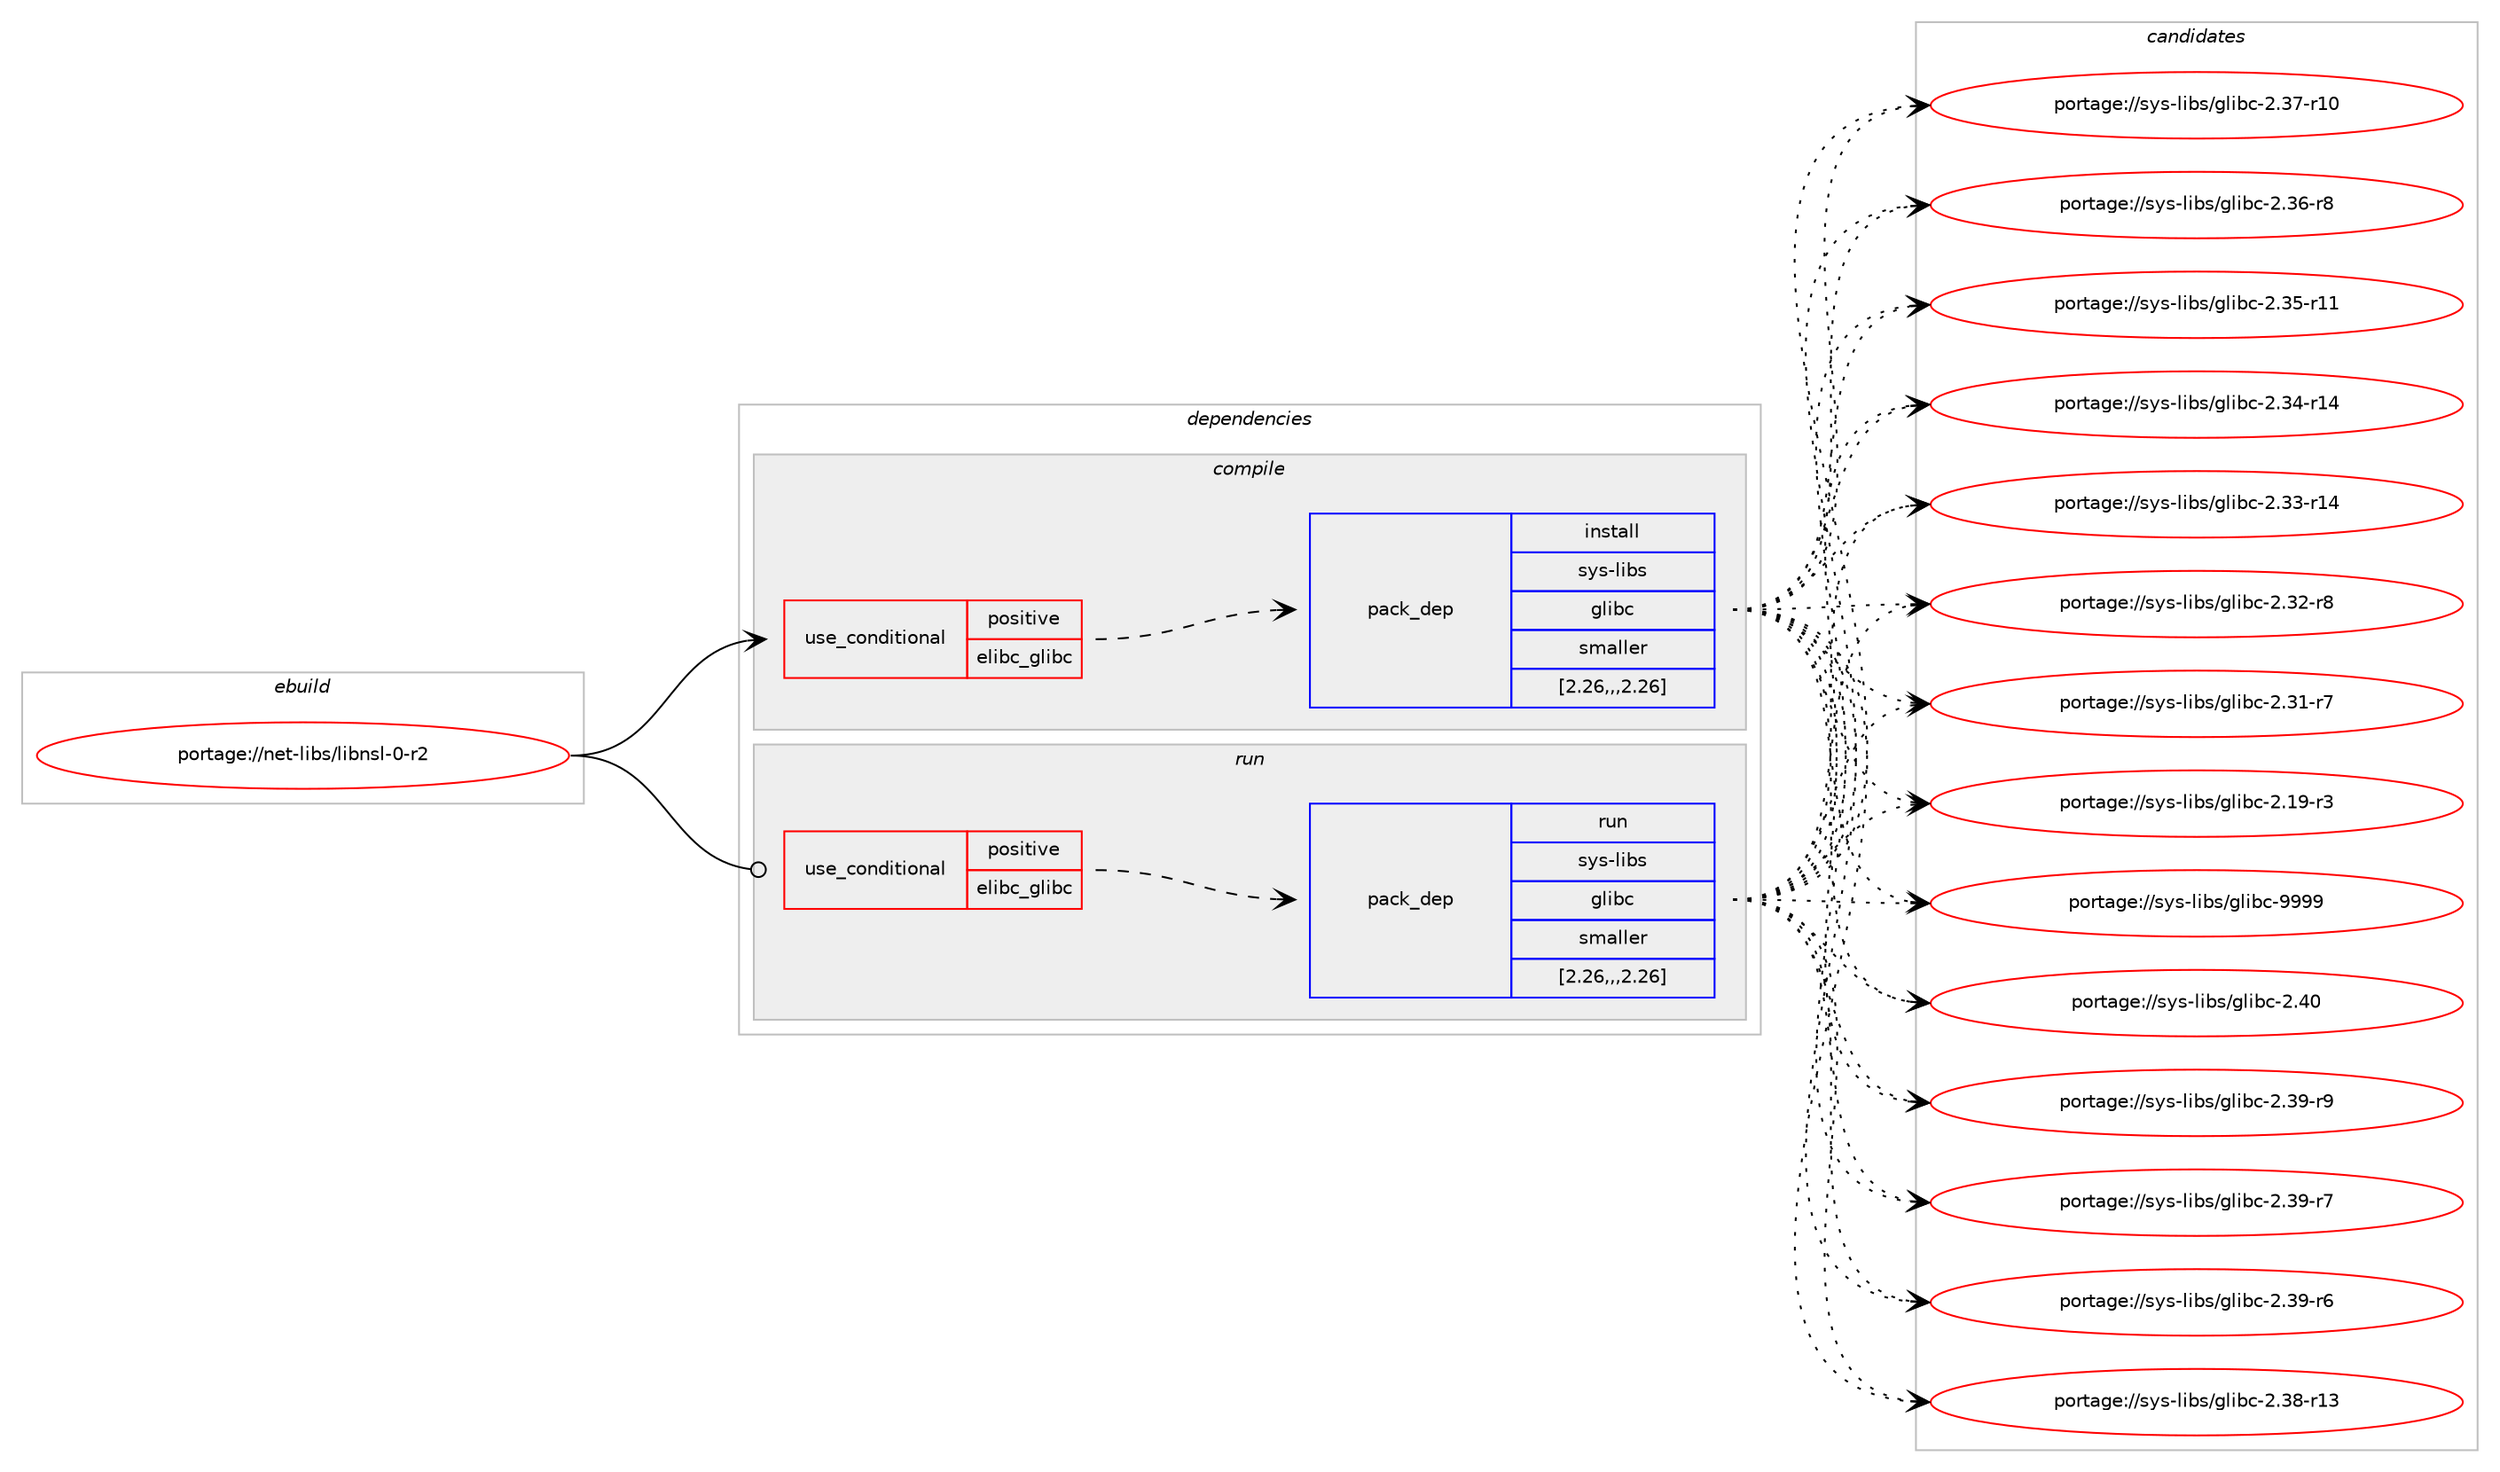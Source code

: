 digraph prolog {

# *************
# Graph options
# *************

newrank=true;
concentrate=true;
compound=true;
graph [rankdir=LR,fontname=Helvetica,fontsize=10,ranksep=1.5];#, ranksep=2.5, nodesep=0.2];
edge  [arrowhead=vee];
node  [fontname=Helvetica,fontsize=10];

# **********
# The ebuild
# **********

subgraph cluster_leftcol {
color=gray;
label=<<i>ebuild</i>>;
id [label="portage://net-libs/libnsl-0-r2", color=red, width=4, href="../net-libs/libnsl-0-r2.svg"];
}

# ****************
# The dependencies
# ****************

subgraph cluster_midcol {
color=gray;
label=<<i>dependencies</i>>;
subgraph cluster_compile {
fillcolor="#eeeeee";
style=filled;
label=<<i>compile</i>>;
subgraph cond93684 {
dependency359519 [label=<<TABLE BORDER="0" CELLBORDER="1" CELLSPACING="0" CELLPADDING="4"><TR><TD ROWSPAN="3" CELLPADDING="10">use_conditional</TD></TR><TR><TD>positive</TD></TR><TR><TD>elibc_glibc</TD></TR></TABLE>>, shape=none, color=red];
subgraph pack263187 {
dependency359520 [label=<<TABLE BORDER="0" CELLBORDER="1" CELLSPACING="0" CELLPADDING="4" WIDTH="220"><TR><TD ROWSPAN="6" CELLPADDING="30">pack_dep</TD></TR><TR><TD WIDTH="110">install</TD></TR><TR><TD>sys-libs</TD></TR><TR><TD>glibc</TD></TR><TR><TD>smaller</TD></TR><TR><TD>[2.26,,,2.26]</TD></TR></TABLE>>, shape=none, color=blue];
}
dependency359519:e -> dependency359520:w [weight=20,style="dashed",arrowhead="vee"];
}
id:e -> dependency359519:w [weight=20,style="solid",arrowhead="vee"];
}
subgraph cluster_compileandrun {
fillcolor="#eeeeee";
style=filled;
label=<<i>compile and run</i>>;
}
subgraph cluster_run {
fillcolor="#eeeeee";
style=filled;
label=<<i>run</i>>;
subgraph cond93685 {
dependency359521 [label=<<TABLE BORDER="0" CELLBORDER="1" CELLSPACING="0" CELLPADDING="4"><TR><TD ROWSPAN="3" CELLPADDING="10">use_conditional</TD></TR><TR><TD>positive</TD></TR><TR><TD>elibc_glibc</TD></TR></TABLE>>, shape=none, color=red];
subgraph pack263188 {
dependency359522 [label=<<TABLE BORDER="0" CELLBORDER="1" CELLSPACING="0" CELLPADDING="4" WIDTH="220"><TR><TD ROWSPAN="6" CELLPADDING="30">pack_dep</TD></TR><TR><TD WIDTH="110">run</TD></TR><TR><TD>sys-libs</TD></TR><TR><TD>glibc</TD></TR><TR><TD>smaller</TD></TR><TR><TD>[2.26,,,2.26]</TD></TR></TABLE>>, shape=none, color=blue];
}
dependency359521:e -> dependency359522:w [weight=20,style="dashed",arrowhead="vee"];
}
id:e -> dependency359521:w [weight=20,style="solid",arrowhead="odot"];
}
}

# **************
# The candidates
# **************

subgraph cluster_choices {
rank=same;
color=gray;
label=<<i>candidates</i>>;

subgraph choice263187 {
color=black;
nodesep=1;
choice11512111545108105981154710310810598994557575757 [label="portage://sys-libs/glibc-9999", color=red, width=4,href="../sys-libs/glibc-9999.svg"];
choice11512111545108105981154710310810598994550465248 [label="portage://sys-libs/glibc-2.40", color=red, width=4,href="../sys-libs/glibc-2.40.svg"];
choice115121115451081059811547103108105989945504651574511457 [label="portage://sys-libs/glibc-2.39-r9", color=red, width=4,href="../sys-libs/glibc-2.39-r9.svg"];
choice115121115451081059811547103108105989945504651574511455 [label="portage://sys-libs/glibc-2.39-r7", color=red, width=4,href="../sys-libs/glibc-2.39-r7.svg"];
choice115121115451081059811547103108105989945504651574511454 [label="portage://sys-libs/glibc-2.39-r6", color=red, width=4,href="../sys-libs/glibc-2.39-r6.svg"];
choice11512111545108105981154710310810598994550465156451144951 [label="portage://sys-libs/glibc-2.38-r13", color=red, width=4,href="../sys-libs/glibc-2.38-r13.svg"];
choice11512111545108105981154710310810598994550465155451144948 [label="portage://sys-libs/glibc-2.37-r10", color=red, width=4,href="../sys-libs/glibc-2.37-r10.svg"];
choice115121115451081059811547103108105989945504651544511456 [label="portage://sys-libs/glibc-2.36-r8", color=red, width=4,href="../sys-libs/glibc-2.36-r8.svg"];
choice11512111545108105981154710310810598994550465153451144949 [label="portage://sys-libs/glibc-2.35-r11", color=red, width=4,href="../sys-libs/glibc-2.35-r11.svg"];
choice11512111545108105981154710310810598994550465152451144952 [label="portage://sys-libs/glibc-2.34-r14", color=red, width=4,href="../sys-libs/glibc-2.34-r14.svg"];
choice11512111545108105981154710310810598994550465151451144952 [label="portage://sys-libs/glibc-2.33-r14", color=red, width=4,href="../sys-libs/glibc-2.33-r14.svg"];
choice115121115451081059811547103108105989945504651504511456 [label="portage://sys-libs/glibc-2.32-r8", color=red, width=4,href="../sys-libs/glibc-2.32-r8.svg"];
choice115121115451081059811547103108105989945504651494511455 [label="portage://sys-libs/glibc-2.31-r7", color=red, width=4,href="../sys-libs/glibc-2.31-r7.svg"];
choice115121115451081059811547103108105989945504649574511451 [label="portage://sys-libs/glibc-2.19-r3", color=red, width=4,href="../sys-libs/glibc-2.19-r3.svg"];
dependency359520:e -> choice11512111545108105981154710310810598994557575757:w [style=dotted,weight="100"];
dependency359520:e -> choice11512111545108105981154710310810598994550465248:w [style=dotted,weight="100"];
dependency359520:e -> choice115121115451081059811547103108105989945504651574511457:w [style=dotted,weight="100"];
dependency359520:e -> choice115121115451081059811547103108105989945504651574511455:w [style=dotted,weight="100"];
dependency359520:e -> choice115121115451081059811547103108105989945504651574511454:w [style=dotted,weight="100"];
dependency359520:e -> choice11512111545108105981154710310810598994550465156451144951:w [style=dotted,weight="100"];
dependency359520:e -> choice11512111545108105981154710310810598994550465155451144948:w [style=dotted,weight="100"];
dependency359520:e -> choice115121115451081059811547103108105989945504651544511456:w [style=dotted,weight="100"];
dependency359520:e -> choice11512111545108105981154710310810598994550465153451144949:w [style=dotted,weight="100"];
dependency359520:e -> choice11512111545108105981154710310810598994550465152451144952:w [style=dotted,weight="100"];
dependency359520:e -> choice11512111545108105981154710310810598994550465151451144952:w [style=dotted,weight="100"];
dependency359520:e -> choice115121115451081059811547103108105989945504651504511456:w [style=dotted,weight="100"];
dependency359520:e -> choice115121115451081059811547103108105989945504651494511455:w [style=dotted,weight="100"];
dependency359520:e -> choice115121115451081059811547103108105989945504649574511451:w [style=dotted,weight="100"];
}
subgraph choice263188 {
color=black;
nodesep=1;
choice11512111545108105981154710310810598994557575757 [label="portage://sys-libs/glibc-9999", color=red, width=4,href="../sys-libs/glibc-9999.svg"];
choice11512111545108105981154710310810598994550465248 [label="portage://sys-libs/glibc-2.40", color=red, width=4,href="../sys-libs/glibc-2.40.svg"];
choice115121115451081059811547103108105989945504651574511457 [label="portage://sys-libs/glibc-2.39-r9", color=red, width=4,href="../sys-libs/glibc-2.39-r9.svg"];
choice115121115451081059811547103108105989945504651574511455 [label="portage://sys-libs/glibc-2.39-r7", color=red, width=4,href="../sys-libs/glibc-2.39-r7.svg"];
choice115121115451081059811547103108105989945504651574511454 [label="portage://sys-libs/glibc-2.39-r6", color=red, width=4,href="../sys-libs/glibc-2.39-r6.svg"];
choice11512111545108105981154710310810598994550465156451144951 [label="portage://sys-libs/glibc-2.38-r13", color=red, width=4,href="../sys-libs/glibc-2.38-r13.svg"];
choice11512111545108105981154710310810598994550465155451144948 [label="portage://sys-libs/glibc-2.37-r10", color=red, width=4,href="../sys-libs/glibc-2.37-r10.svg"];
choice115121115451081059811547103108105989945504651544511456 [label="portage://sys-libs/glibc-2.36-r8", color=red, width=4,href="../sys-libs/glibc-2.36-r8.svg"];
choice11512111545108105981154710310810598994550465153451144949 [label="portage://sys-libs/glibc-2.35-r11", color=red, width=4,href="../sys-libs/glibc-2.35-r11.svg"];
choice11512111545108105981154710310810598994550465152451144952 [label="portage://sys-libs/glibc-2.34-r14", color=red, width=4,href="../sys-libs/glibc-2.34-r14.svg"];
choice11512111545108105981154710310810598994550465151451144952 [label="portage://sys-libs/glibc-2.33-r14", color=red, width=4,href="../sys-libs/glibc-2.33-r14.svg"];
choice115121115451081059811547103108105989945504651504511456 [label="portage://sys-libs/glibc-2.32-r8", color=red, width=4,href="../sys-libs/glibc-2.32-r8.svg"];
choice115121115451081059811547103108105989945504651494511455 [label="portage://sys-libs/glibc-2.31-r7", color=red, width=4,href="../sys-libs/glibc-2.31-r7.svg"];
choice115121115451081059811547103108105989945504649574511451 [label="portage://sys-libs/glibc-2.19-r3", color=red, width=4,href="../sys-libs/glibc-2.19-r3.svg"];
dependency359522:e -> choice11512111545108105981154710310810598994557575757:w [style=dotted,weight="100"];
dependency359522:e -> choice11512111545108105981154710310810598994550465248:w [style=dotted,weight="100"];
dependency359522:e -> choice115121115451081059811547103108105989945504651574511457:w [style=dotted,weight="100"];
dependency359522:e -> choice115121115451081059811547103108105989945504651574511455:w [style=dotted,weight="100"];
dependency359522:e -> choice115121115451081059811547103108105989945504651574511454:w [style=dotted,weight="100"];
dependency359522:e -> choice11512111545108105981154710310810598994550465156451144951:w [style=dotted,weight="100"];
dependency359522:e -> choice11512111545108105981154710310810598994550465155451144948:w [style=dotted,weight="100"];
dependency359522:e -> choice115121115451081059811547103108105989945504651544511456:w [style=dotted,weight="100"];
dependency359522:e -> choice11512111545108105981154710310810598994550465153451144949:w [style=dotted,weight="100"];
dependency359522:e -> choice11512111545108105981154710310810598994550465152451144952:w [style=dotted,weight="100"];
dependency359522:e -> choice11512111545108105981154710310810598994550465151451144952:w [style=dotted,weight="100"];
dependency359522:e -> choice115121115451081059811547103108105989945504651504511456:w [style=dotted,weight="100"];
dependency359522:e -> choice115121115451081059811547103108105989945504651494511455:w [style=dotted,weight="100"];
dependency359522:e -> choice115121115451081059811547103108105989945504649574511451:w [style=dotted,weight="100"];
}
}

}
